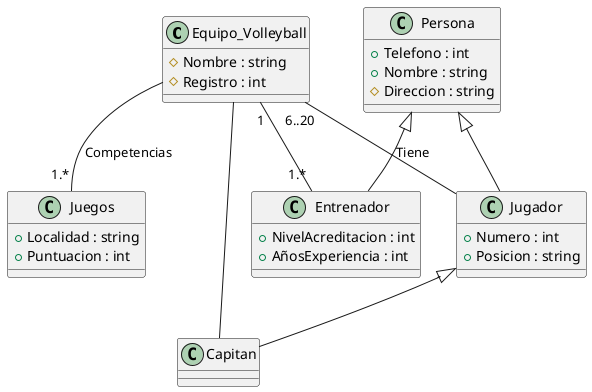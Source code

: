 @startuml 

Class Equipo_Volleyball{
    # Nombre : string
    # Registro : int
}
class Juegos{
    + Localidad : string 
    + Puntuacion : int
}
class Persona{
    + Telefono : int
    + Nombre : string
    # Direccion : string 
}
class Entrenador{
    + NivelAcreditacion : int
    + AñosExperiencia : int
}
class Jugador{
    + Numero : int 
    + Posicion : string 
}
class Capitan

Equipo_Volleyball "1" -- "1.*" Entrenador
Equipo_Volleyball "6..20" -- Jugador : Tiene
Persona <|-- Entrenador
Persona <|-- Jugador
Jugador <|-- Capitan
Equipo_Volleyball -- Capitan
Equipo_Volleyball -- "1.*" Juegos : Competencias